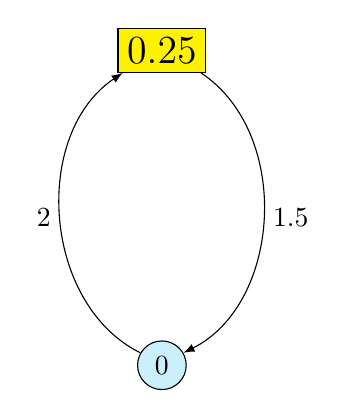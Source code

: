 \begin{tikzpicture}
\def \radius {2cm}

\node[draw, rectangle, fill=yellow] at ({90}:\radius) (ns) {\Large{$0.25$}};
\node[draw, circle, fill=cyan!20] at ({270}:\radius) (n3) {$0$};

\path[->, >=latex] (n3) edge [bend left=60] node[left]{2} (ns);
\path[->, >=latex] (ns) edge [bend left=60] node[right]{1.5} (n3);

\end{tikzpicture}
